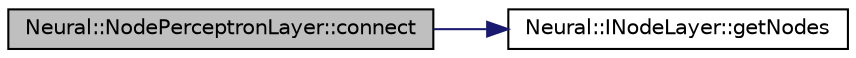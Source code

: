 digraph G
{
  edge [fontname="Helvetica",fontsize="10",labelfontname="Helvetica",labelfontsize="10"];
  node [fontname="Helvetica",fontsize="10",shape=record];
  rankdir=LR;
  Node1 [label="Neural::NodePerceptronLayer::connect",height=0.2,width=0.4,color="black", fillcolor="grey75", style="filled" fontcolor="black"];
  Node1 -> Node2 [color="midnightblue",fontsize="10",style="solid",fontname="Helvetica"];
  Node2 [label="Neural::INodeLayer::getNodes",height=0.2,width=0.4,color="black", fillcolor="white", style="filled",URL="$class_neural_1_1_i_node_layer.html#af94f37f24b4ab3d9a39696bbfbe4eaad"];
}
